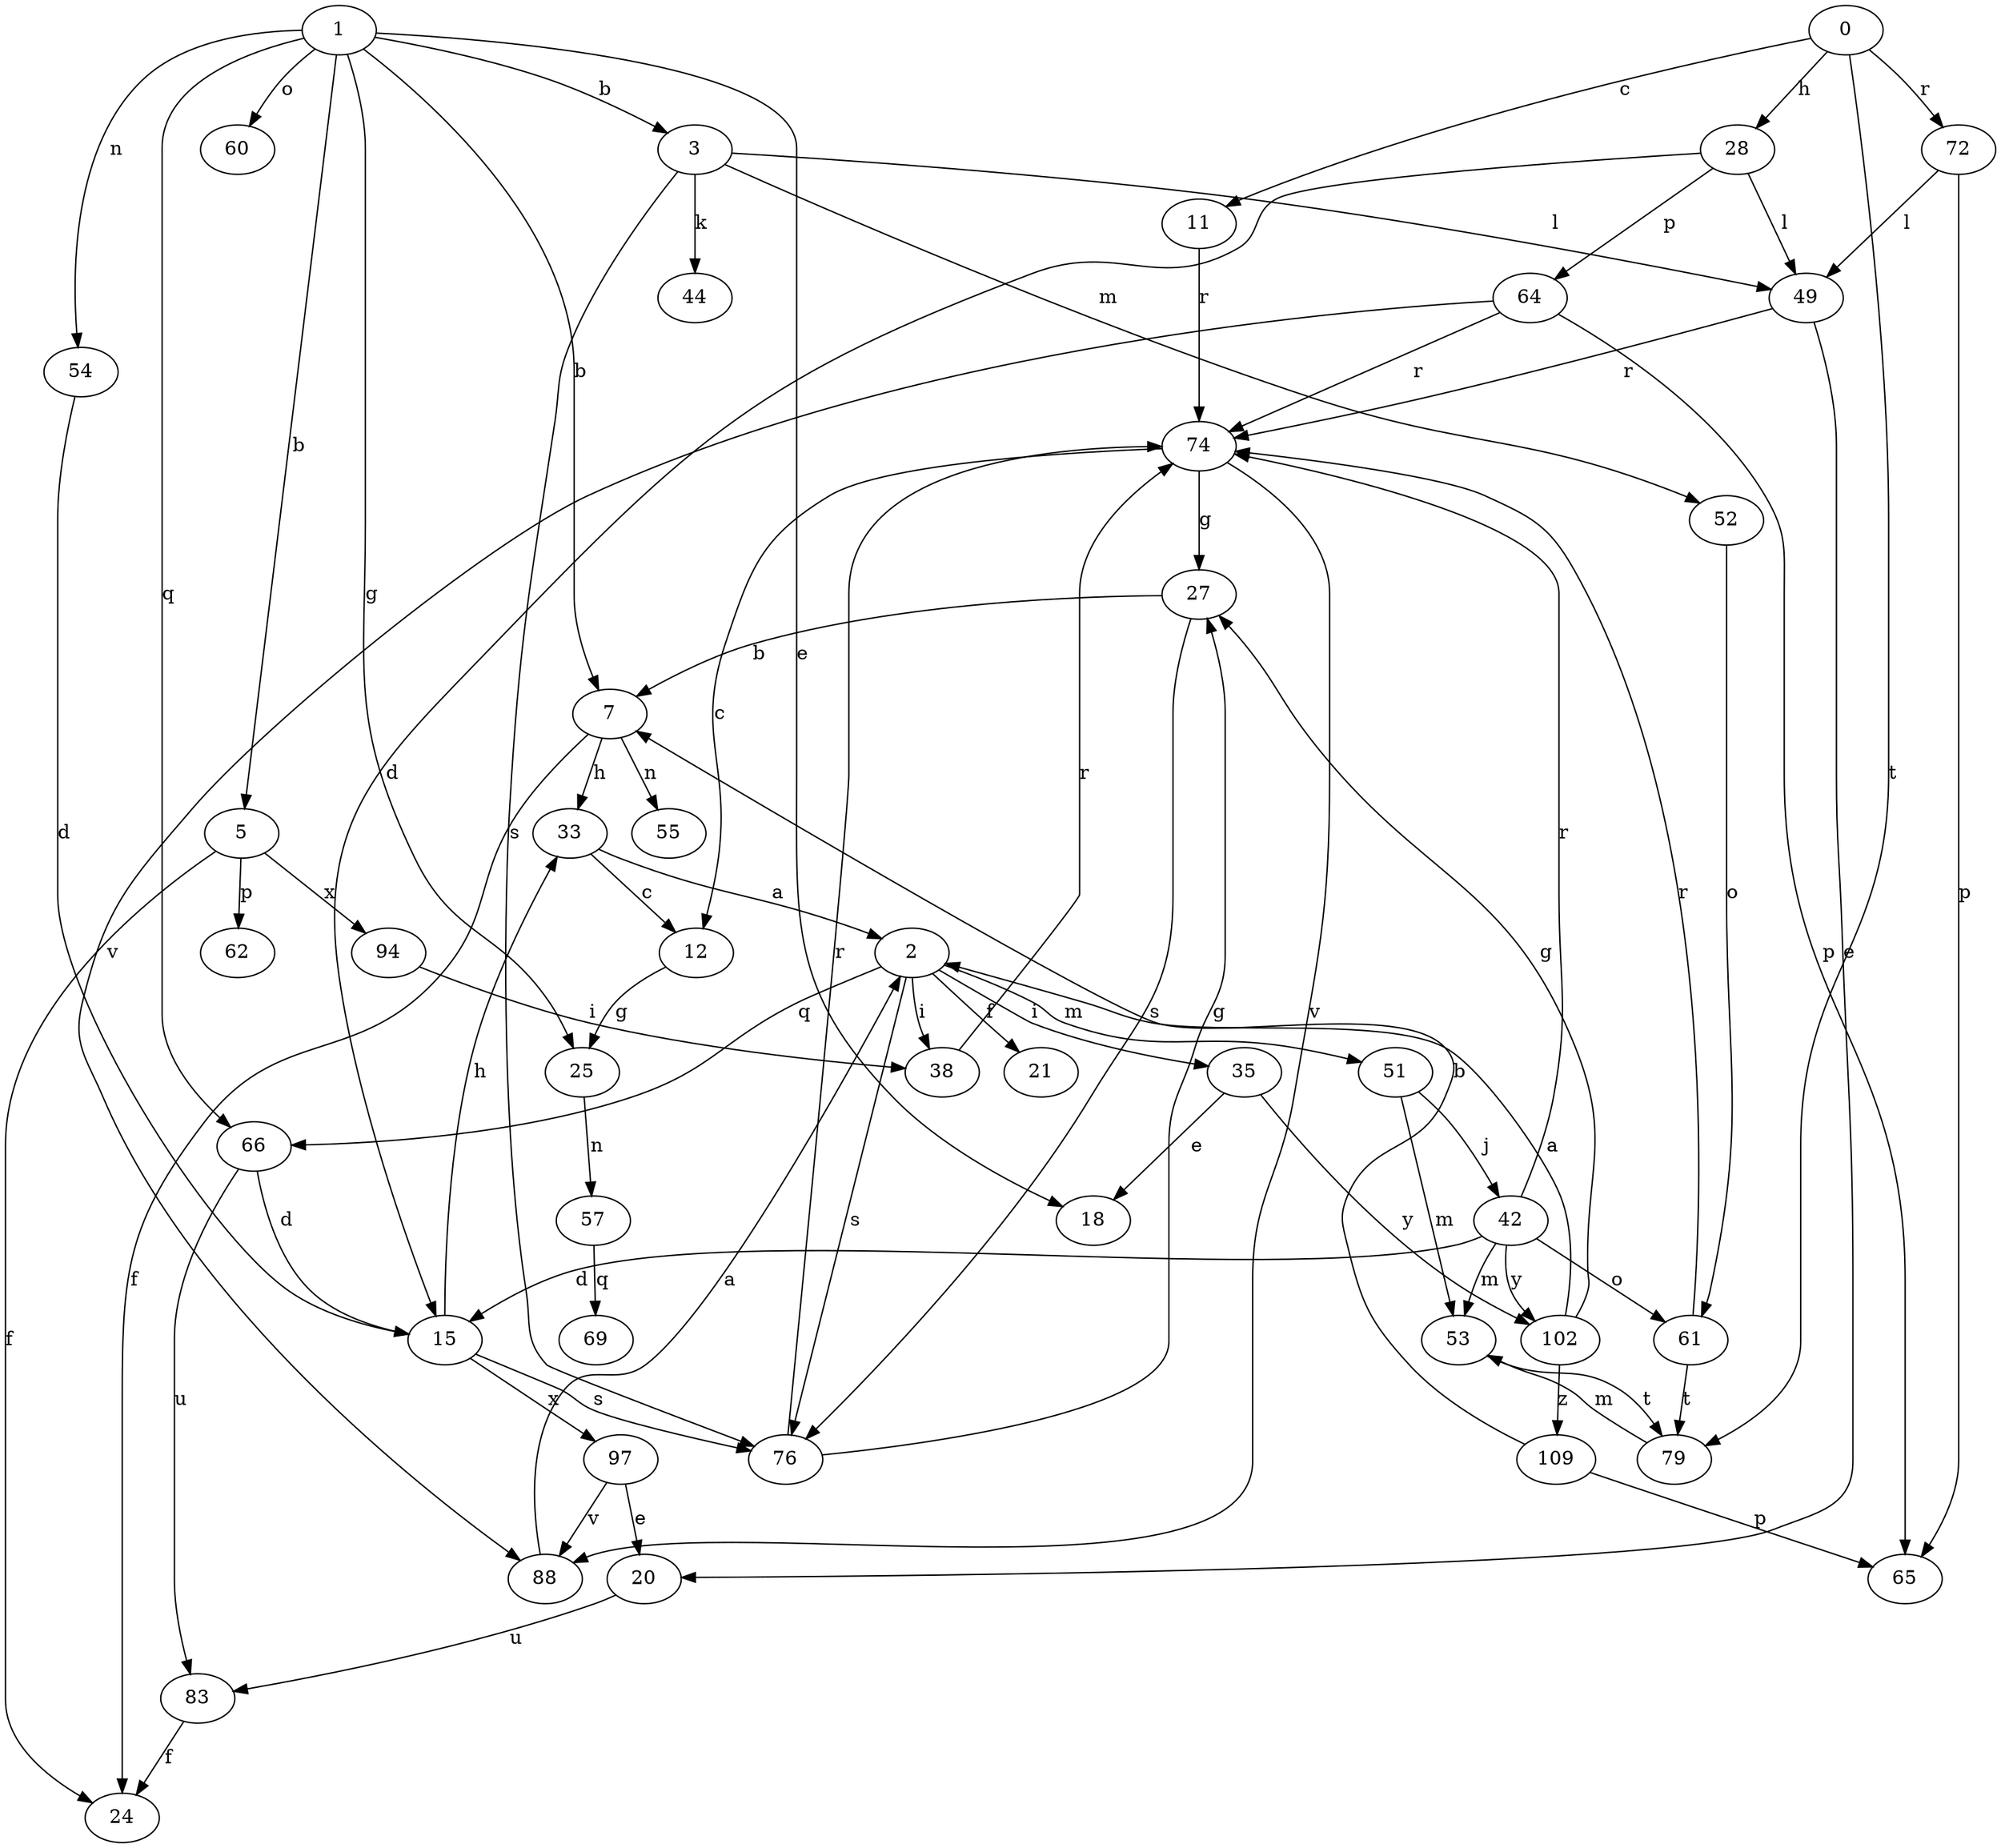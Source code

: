 strict digraph  {
0;
1;
2;
3;
5;
7;
11;
12;
15;
18;
20;
21;
24;
25;
27;
28;
33;
35;
38;
42;
44;
49;
51;
52;
53;
54;
55;
57;
60;
61;
62;
64;
65;
66;
69;
72;
74;
76;
79;
83;
88;
94;
97;
102;
109;
0 -> 11  [label=c];
0 -> 28  [label=h];
0 -> 72  [label=r];
0 -> 79  [label=t];
1 -> 3  [label=b];
1 -> 5  [label=b];
1 -> 7  [label=b];
1 -> 18  [label=e];
1 -> 25  [label=g];
1 -> 54  [label=n];
1 -> 60  [label=o];
1 -> 66  [label=q];
2 -> 21  [label=f];
2 -> 35  [label=i];
2 -> 38  [label=i];
2 -> 51  [label=m];
2 -> 66  [label=q];
2 -> 76  [label=s];
3 -> 44  [label=k];
3 -> 49  [label=l];
3 -> 52  [label=m];
3 -> 76  [label=s];
5 -> 24  [label=f];
5 -> 62  [label=p];
5 -> 94  [label=x];
7 -> 24  [label=f];
7 -> 33  [label=h];
7 -> 55  [label=n];
11 -> 74  [label=r];
12 -> 25  [label=g];
15 -> 33  [label=h];
15 -> 76  [label=s];
15 -> 97  [label=x];
20 -> 83  [label=u];
25 -> 57  [label=n];
27 -> 7  [label=b];
27 -> 76  [label=s];
28 -> 15  [label=d];
28 -> 49  [label=l];
28 -> 64  [label=p];
33 -> 2  [label=a];
33 -> 12  [label=c];
35 -> 18  [label=e];
35 -> 102  [label=y];
38 -> 74  [label=r];
42 -> 15  [label=d];
42 -> 53  [label=m];
42 -> 61  [label=o];
42 -> 74  [label=r];
42 -> 102  [label=y];
49 -> 20  [label=e];
49 -> 74  [label=r];
51 -> 42  [label=j];
51 -> 53  [label=m];
52 -> 61  [label=o];
53 -> 79  [label=t];
54 -> 15  [label=d];
57 -> 69  [label=q];
61 -> 74  [label=r];
61 -> 79  [label=t];
64 -> 65  [label=p];
64 -> 74  [label=r];
64 -> 88  [label=v];
66 -> 15  [label=d];
66 -> 83  [label=u];
72 -> 49  [label=l];
72 -> 65  [label=p];
74 -> 12  [label=c];
74 -> 27  [label=g];
74 -> 88  [label=v];
76 -> 27  [label=g];
76 -> 74  [label=r];
79 -> 53  [label=m];
83 -> 24  [label=f];
88 -> 2  [label=a];
94 -> 38  [label=i];
97 -> 20  [label=e];
97 -> 88  [label=v];
102 -> 2  [label=a];
102 -> 27  [label=g];
102 -> 109  [label=z];
109 -> 7  [label=b];
109 -> 65  [label=p];
}

